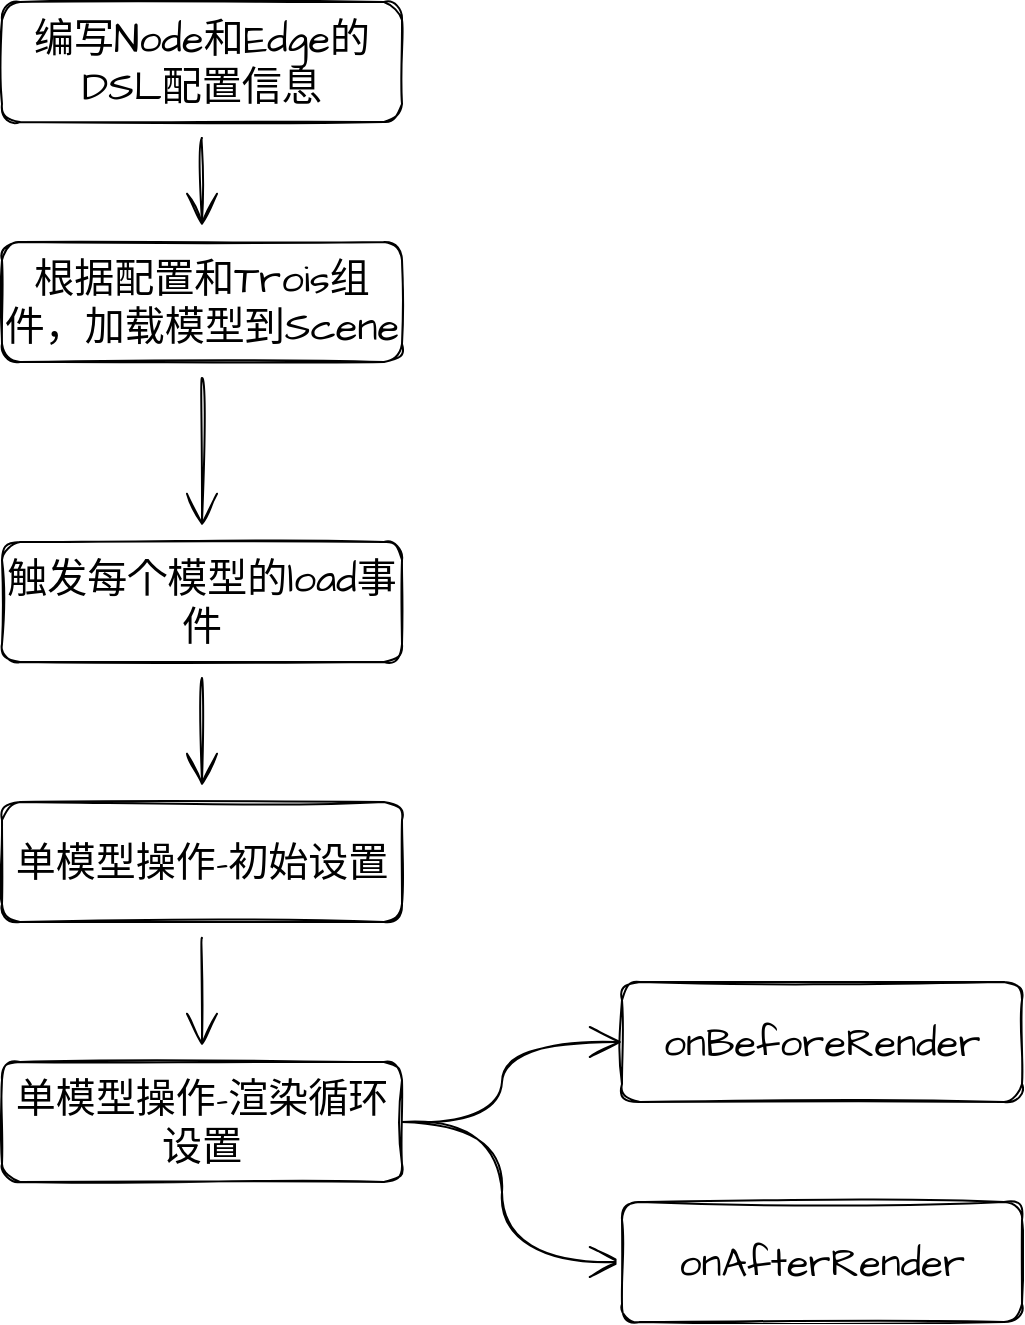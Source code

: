<mxfile version="20.2.3" type="device"><diagram id="H5lE0p9Pa01MaxKpT8hn" name="第 1 页"><mxGraphModel dx="2062" dy="1217" grid="1" gridSize="10" guides="1" tooltips="1" connect="1" arrows="1" fold="1" page="1" pageScale="1" pageWidth="827" pageHeight="1169" math="0" shadow="0"><root><mxCell id="0"/><mxCell id="1" parent="0"/><mxCell id="rmkyviX8yf8kpoXzyQl7-10" value="" style="edgeStyle=orthogonalEdgeStyle;curved=1;rounded=0;sketch=1;hachureGap=4;orthogonalLoop=1;jettySize=auto;html=1;fontFamily=Architects Daughter;fontSource=https%3A%2F%2Ffonts.googleapis.com%2Fcss%3Ffamily%3DArchitects%2BDaughter;fontSize=16;endArrow=open;startSize=14;endSize=14;sourcePerimeterSpacing=8;targetPerimeterSpacing=8;" edge="1" parent="1" source="rmkyviX8yf8kpoXzyQl7-2" target="rmkyviX8yf8kpoXzyQl7-3"><mxGeometry relative="1" as="geometry"/></mxCell><mxCell id="rmkyviX8yf8kpoXzyQl7-2" value="编写Node和Edge的DSL配置信息" style="rounded=1;whiteSpace=wrap;html=1;sketch=1;hachureGap=4;fontFamily=Architects Daughter;fontSource=https%3A%2F%2Ffonts.googleapis.com%2Fcss%3Ffamily%3DArchitects%2BDaughter;fontSize=20;" vertex="1" parent="1"><mxGeometry x="70" y="380" width="200" height="60" as="geometry"/></mxCell><mxCell id="rmkyviX8yf8kpoXzyQl7-11" value="" style="edgeStyle=orthogonalEdgeStyle;curved=1;rounded=0;sketch=1;hachureGap=4;orthogonalLoop=1;jettySize=auto;html=1;fontFamily=Architects Daughter;fontSource=https%3A%2F%2Ffonts.googleapis.com%2Fcss%3Ffamily%3DArchitects%2BDaughter;fontSize=16;endArrow=open;startSize=14;endSize=14;sourcePerimeterSpacing=8;targetPerimeterSpacing=8;" edge="1" parent="1" source="rmkyviX8yf8kpoXzyQl7-3" target="rmkyviX8yf8kpoXzyQl7-4"><mxGeometry relative="1" as="geometry"/></mxCell><mxCell id="rmkyviX8yf8kpoXzyQl7-3" value="根据配置和Trois组件，加载模型到Scene" style="rounded=1;whiteSpace=wrap;html=1;sketch=1;hachureGap=4;fontFamily=Architects Daughter;fontSource=https%3A%2F%2Ffonts.googleapis.com%2Fcss%3Ffamily%3DArchitects%2BDaughter;fontSize=20;" vertex="1" parent="1"><mxGeometry x="70" y="500" width="200" height="60" as="geometry"/></mxCell><mxCell id="rmkyviX8yf8kpoXzyQl7-12" value="" style="edgeStyle=orthogonalEdgeStyle;curved=1;rounded=0;sketch=1;hachureGap=4;orthogonalLoop=1;jettySize=auto;html=1;fontFamily=Architects Daughter;fontSource=https%3A%2F%2Ffonts.googleapis.com%2Fcss%3Ffamily%3DArchitects%2BDaughter;fontSize=16;endArrow=open;startSize=14;endSize=14;sourcePerimeterSpacing=8;targetPerimeterSpacing=8;" edge="1" parent="1" source="rmkyviX8yf8kpoXzyQl7-4" target="rmkyviX8yf8kpoXzyQl7-5"><mxGeometry relative="1" as="geometry"/></mxCell><mxCell id="rmkyviX8yf8kpoXzyQl7-4" value="触发每个模型的load事件" style="rounded=1;whiteSpace=wrap;html=1;sketch=1;hachureGap=4;fontFamily=Architects Daughter;fontSource=https%3A%2F%2Ffonts.googleapis.com%2Fcss%3Ffamily%3DArchitects%2BDaughter;fontSize=20;" vertex="1" parent="1"><mxGeometry x="70" y="650" width="200" height="60" as="geometry"/></mxCell><mxCell id="rmkyviX8yf8kpoXzyQl7-13" value="" style="edgeStyle=orthogonalEdgeStyle;curved=1;rounded=0;sketch=1;hachureGap=4;orthogonalLoop=1;jettySize=auto;html=1;fontFamily=Architects Daughter;fontSource=https%3A%2F%2Ffonts.googleapis.com%2Fcss%3Ffamily%3DArchitects%2BDaughter;fontSize=16;endArrow=open;startSize=14;endSize=14;sourcePerimeterSpacing=8;targetPerimeterSpacing=8;" edge="1" parent="1" source="rmkyviX8yf8kpoXzyQl7-5" target="rmkyviX8yf8kpoXzyQl7-7"><mxGeometry relative="1" as="geometry"/></mxCell><mxCell id="rmkyviX8yf8kpoXzyQl7-5" value="单模型操作-初始设置" style="rounded=1;whiteSpace=wrap;html=1;sketch=1;hachureGap=4;fontFamily=Architects Daughter;fontSource=https%3A%2F%2Ffonts.googleapis.com%2Fcss%3Ffamily%3DArchitects%2BDaughter;fontSize=20;" vertex="1" parent="1"><mxGeometry x="70" y="780" width="200" height="60" as="geometry"/></mxCell><mxCell id="rmkyviX8yf8kpoXzyQl7-14" style="edgeStyle=orthogonalEdgeStyle;curved=1;rounded=0;sketch=1;hachureGap=4;orthogonalLoop=1;jettySize=auto;html=1;entryX=0;entryY=0.5;entryDx=0;entryDy=0;fontFamily=Architects Daughter;fontSource=https%3A%2F%2Ffonts.googleapis.com%2Fcss%3Ffamily%3DArchitects%2BDaughter;fontSize=16;endArrow=open;startSize=14;endSize=14;sourcePerimeterSpacing=8;targetPerimeterSpacing=8;" edge="1" parent="1" source="rmkyviX8yf8kpoXzyQl7-7" target="rmkyviX8yf8kpoXzyQl7-8"><mxGeometry relative="1" as="geometry"/></mxCell><mxCell id="rmkyviX8yf8kpoXzyQl7-15" style="edgeStyle=orthogonalEdgeStyle;curved=1;rounded=0;sketch=1;hachureGap=4;orthogonalLoop=1;jettySize=auto;html=1;exitX=1;exitY=0.5;exitDx=0;exitDy=0;entryX=0;entryY=0.5;entryDx=0;entryDy=0;fontFamily=Architects Daughter;fontSource=https%3A%2F%2Ffonts.googleapis.com%2Fcss%3Ffamily%3DArchitects%2BDaughter;fontSize=16;endArrow=open;startSize=14;endSize=14;sourcePerimeterSpacing=8;targetPerimeterSpacing=8;" edge="1" parent="1" source="rmkyviX8yf8kpoXzyQl7-7" target="rmkyviX8yf8kpoXzyQl7-9"><mxGeometry relative="1" as="geometry"/></mxCell><mxCell id="rmkyviX8yf8kpoXzyQl7-7" value="单模型操作-渲染循环设置" style="rounded=1;whiteSpace=wrap;html=1;sketch=1;hachureGap=4;fontFamily=Architects Daughter;fontSource=https%3A%2F%2Ffonts.googleapis.com%2Fcss%3Ffamily%3DArchitects%2BDaughter;fontSize=20;" vertex="1" parent="1"><mxGeometry x="70" y="910" width="200" height="60" as="geometry"/></mxCell><mxCell id="rmkyviX8yf8kpoXzyQl7-8" value="onBeforeRender" style="rounded=1;whiteSpace=wrap;html=1;sketch=1;hachureGap=4;fontFamily=Architects Daughter;fontSource=https%3A%2F%2Ffonts.googleapis.com%2Fcss%3Ffamily%3DArchitects%2BDaughter;fontSize=20;" vertex="1" parent="1"><mxGeometry x="380" y="870" width="200" height="60" as="geometry"/></mxCell><mxCell id="rmkyviX8yf8kpoXzyQl7-9" value="onAfterRender" style="rounded=1;whiteSpace=wrap;html=1;sketch=1;hachureGap=4;fontFamily=Architects Daughter;fontSource=https%3A%2F%2Ffonts.googleapis.com%2Fcss%3Ffamily%3DArchitects%2BDaughter;fontSize=20;" vertex="1" parent="1"><mxGeometry x="380" y="980" width="200" height="60" as="geometry"/></mxCell></root></mxGraphModel></diagram></mxfile>
